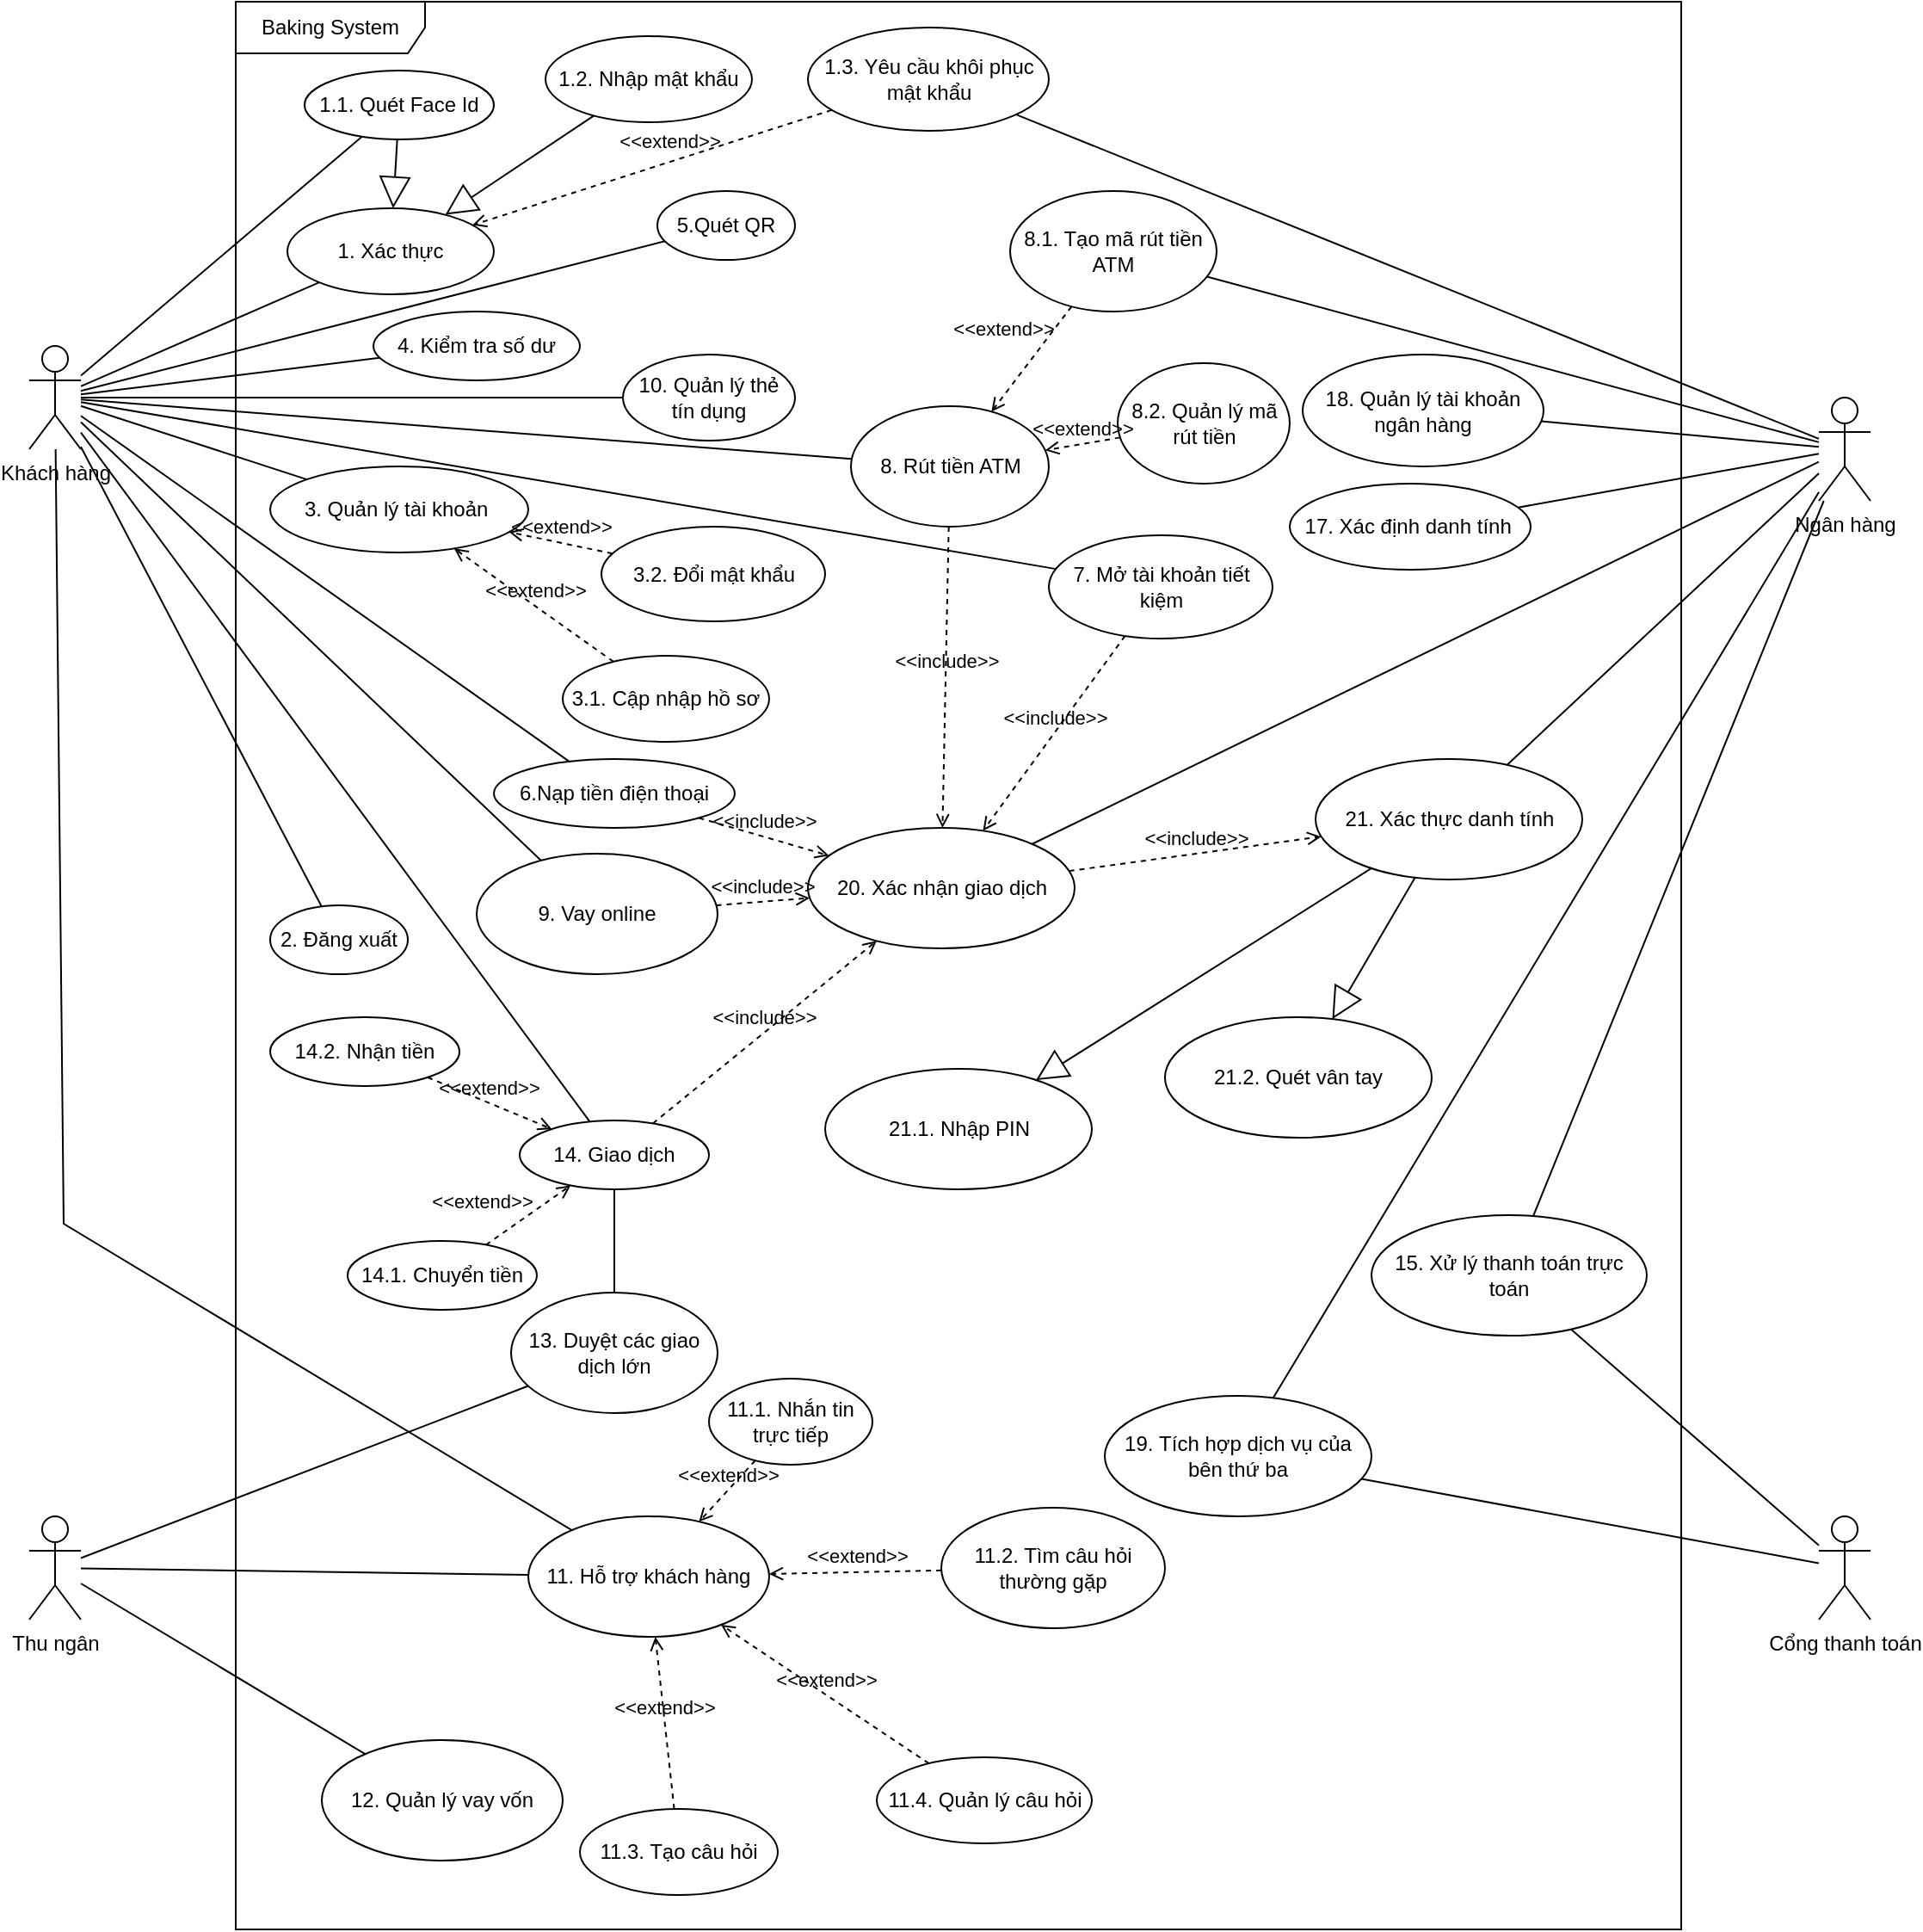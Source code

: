 <mxfile version="26.0.16">
  <diagram name="Page-1" id="_poZbObsLEnLOh7pFezw">
    <mxGraphModel dx="1044" dy="1930" grid="1" gridSize="10" guides="1" tooltips="1" connect="1" arrows="1" fold="1" page="1" pageScale="1" pageWidth="850" pageHeight="1100" math="0" shadow="0">
      <root>
        <mxCell id="0" />
        <mxCell id="1" parent="0" />
        <mxCell id="_Nw6DjDftG40vSoAcGvt-46" style="rounded=0;orthogonalLoop=1;jettySize=auto;html=1;endArrow=none;endFill=0;" parent="1" source="_Nw6DjDftG40vSoAcGvt-1" target="_Nw6DjDftG40vSoAcGvt-6" edge="1">
          <mxGeometry relative="1" as="geometry" />
        </mxCell>
        <mxCell id="_Nw6DjDftG40vSoAcGvt-1" value="Khách hàng" style="shape=umlActor;verticalLabelPosition=bottom;verticalAlign=top;html=1;" parent="1" vertex="1">
          <mxGeometry x="520" y="-280" width="30" height="60" as="geometry" />
        </mxCell>
        <mxCell id="_Nw6DjDftG40vSoAcGvt-2" value="Thu ngân" style="shape=umlActor;verticalLabelPosition=bottom;verticalAlign=top;html=1;" parent="1" vertex="1">
          <mxGeometry x="520" y="400" width="30" height="60" as="geometry" />
        </mxCell>
        <mxCell id="_Nw6DjDftG40vSoAcGvt-3" value="Ngân hàng&lt;div&gt;&lt;br&gt;&lt;/div&gt;" style="shape=umlActor;verticalLabelPosition=bottom;verticalAlign=top;html=1;" parent="1" vertex="1">
          <mxGeometry x="1560" y="-250" width="30" height="60" as="geometry" />
        </mxCell>
        <mxCell id="_Nw6DjDftG40vSoAcGvt-5" value="Cổng thanh toán" style="shape=umlActor;verticalLabelPosition=bottom;verticalAlign=top;html=1;" parent="1" vertex="1">
          <mxGeometry x="1560" y="400" width="30" height="60" as="geometry" />
        </mxCell>
        <mxCell id="_Nw6DjDftG40vSoAcGvt-6" value="1. Xác thực" style="ellipse;whiteSpace=wrap;html=1;" parent="1" vertex="1">
          <mxGeometry x="670" y="-360" width="120" height="50" as="geometry" />
        </mxCell>
        <mxCell id="_Nw6DjDftG40vSoAcGvt-7" value="2. Đăng xuất" style="ellipse;whiteSpace=wrap;html=1;" parent="1" vertex="1">
          <mxGeometry x="660" y="45" width="80" height="40" as="geometry" />
        </mxCell>
        <mxCell id="_Nw6DjDftG40vSoAcGvt-8" value="1.1. Quét Face Id" style="ellipse;whiteSpace=wrap;html=1;" parent="1" vertex="1">
          <mxGeometry x="680" y="-440" width="110" height="40" as="geometry" />
        </mxCell>
        <mxCell id="_Nw6DjDftG40vSoAcGvt-9" value="1.2. Nhập mật khẩu" style="ellipse;whiteSpace=wrap;html=1;" parent="1" vertex="1">
          <mxGeometry x="820" y="-460" width="120" height="50" as="geometry" />
        </mxCell>
        <mxCell id="_Nw6DjDftG40vSoAcGvt-10" value="1.3. Yêu cầu khôi phục mật khẩu" style="ellipse;whiteSpace=wrap;html=1;" parent="1" vertex="1">
          <mxGeometry x="972.5" y="-465" width="140" height="60" as="geometry" />
        </mxCell>
        <mxCell id="_Nw6DjDftG40vSoAcGvt-12" value="4. Kiểm tra số dư" style="ellipse;whiteSpace=wrap;html=1;" parent="1" vertex="1">
          <mxGeometry x="720" y="-300" width="120" height="40" as="geometry" />
        </mxCell>
        <mxCell id="_Nw6DjDftG40vSoAcGvt-13" value="5.Quét QR" style="ellipse;whiteSpace=wrap;html=1;" parent="1" vertex="1">
          <mxGeometry x="885" y="-370" width="80" height="40" as="geometry" />
        </mxCell>
        <mxCell id="_Nw6DjDftG40vSoAcGvt-14" value="6.Nạp tiền điện thoại" style="ellipse;whiteSpace=wrap;html=1;" parent="1" vertex="1">
          <mxGeometry x="790" y="-40" width="140" height="40" as="geometry" />
        </mxCell>
        <mxCell id="_Nw6DjDftG40vSoAcGvt-15" value="7. Mở tài khoản tiết kiệm" style="ellipse;whiteSpace=wrap;html=1;" parent="1" vertex="1">
          <mxGeometry x="1112.5" y="-170" width="130" height="60" as="geometry" />
        </mxCell>
        <mxCell id="_Nw6DjDftG40vSoAcGvt-16" value="8. Rút tiền ATM" style="ellipse;whiteSpace=wrap;html=1;" parent="1" vertex="1">
          <mxGeometry x="997.5" y="-245" width="115" height="70" as="geometry" />
        </mxCell>
        <mxCell id="_Nw6DjDftG40vSoAcGvt-18" value="&lt;p data-pm-slice=&quot;0 0 []&quot;&gt;8.2. Quản lý mã rút tiền&lt;/p&gt;" style="ellipse;whiteSpace=wrap;html=1;" parent="1" vertex="1">
          <mxGeometry x="1152.5" y="-270" width="100" height="70" as="geometry" />
        </mxCell>
        <mxCell id="_Nw6DjDftG40vSoAcGvt-19" value="9. Vay online" style="ellipse;whiteSpace=wrap;html=1;" parent="1" vertex="1">
          <mxGeometry x="780" y="15" width="140" height="70" as="geometry" />
        </mxCell>
        <mxCell id="_Nw6DjDftG40vSoAcGvt-20" value="10. Quản lý thẻ tín dụng" style="ellipse;whiteSpace=wrap;html=1;" parent="1" vertex="1">
          <mxGeometry x="865" y="-275" width="100" height="50" as="geometry" />
        </mxCell>
        <mxCell id="_Nw6DjDftG40vSoAcGvt-21" value="11. Hỗ trợ khách hàng" style="ellipse;whiteSpace=wrap;html=1;" parent="1" vertex="1">
          <mxGeometry x="810" y="400" width="140" height="70" as="geometry" />
        </mxCell>
        <mxCell id="_Nw6DjDftG40vSoAcGvt-22" value="12. Quản lý vay vốn" style="ellipse;whiteSpace=wrap;html=1;" parent="1" vertex="1">
          <mxGeometry x="690" y="530" width="140" height="70" as="geometry" />
        </mxCell>
        <mxCell id="_Nw6DjDftG40vSoAcGvt-23" value="13. Duyệt các giao dịch lớn" style="ellipse;whiteSpace=wrap;html=1;" parent="1" vertex="1">
          <mxGeometry x="800" y="270" width="120" height="70" as="geometry" />
        </mxCell>
        <mxCell id="_Nw6DjDftG40vSoAcGvt-28" value="3. Quản lý tài khoản&amp;nbsp;" style="ellipse;whiteSpace=wrap;html=1;" parent="1" vertex="1">
          <mxGeometry x="660" y="-210" width="150" height="50" as="geometry" />
        </mxCell>
        <mxCell id="_Nw6DjDftG40vSoAcGvt-29" value="3.1. Cập nhập hồ sơ" style="ellipse;whiteSpace=wrap;html=1;" parent="1" vertex="1">
          <mxGeometry x="830" y="-100" width="120" height="50" as="geometry" />
        </mxCell>
        <mxCell id="_Nw6DjDftG40vSoAcGvt-30" value="3.2. Đổi mật khẩu" style="ellipse;whiteSpace=wrap;html=1;" parent="1" vertex="1">
          <mxGeometry x="852.5" y="-175" width="130" height="55" as="geometry" />
        </mxCell>
        <mxCell id="_Nw6DjDftG40vSoAcGvt-31" value="Baking System" style="shape=umlFrame;whiteSpace=wrap;html=1;pointerEvents=0;width=110;height=30;" parent="1" vertex="1">
          <mxGeometry x="640" y="-480" width="840" height="1120" as="geometry" />
        </mxCell>
        <mxCell id="_Nw6DjDftG40vSoAcGvt-34" value="14. Giao dịch" style="ellipse;whiteSpace=wrap;html=1;" parent="1" vertex="1">
          <mxGeometry x="805" y="170" width="110" height="40" as="geometry" />
        </mxCell>
        <mxCell id="_Nw6DjDftG40vSoAcGvt-35" value="15. Xử lý thanh toán trực toán" style="ellipse;whiteSpace=wrap;html=1;" parent="1" vertex="1">
          <mxGeometry x="1300" y="225" width="160" height="70" as="geometry" />
        </mxCell>
        <mxCell id="_Nw6DjDftG40vSoAcGvt-37" value="17.&amp;nbsp;Xác định danh tính&amp;nbsp;" style="ellipse;whiteSpace=wrap;html=1;" parent="1" vertex="1">
          <mxGeometry x="1252.5" y="-200" width="140" height="50" as="geometry" />
        </mxCell>
        <mxCell id="_Nw6DjDftG40vSoAcGvt-38" value="18. Quản lý tài khoản ngân hàng" style="ellipse;whiteSpace=wrap;html=1;" parent="1" vertex="1">
          <mxGeometry x="1260" y="-275" width="140" height="65" as="geometry" />
        </mxCell>
        <mxCell id="_Nw6DjDftG40vSoAcGvt-39" value="19.&amp;nbsp;Tích hợp dịch vụ của bên thứ ba" style="ellipse;whiteSpace=wrap;html=1;" parent="1" vertex="1">
          <mxGeometry x="1145" y="330" width="155" height="70" as="geometry" />
        </mxCell>
        <mxCell id="_Nw6DjDftG40vSoAcGvt-47" style="rounded=0;orthogonalLoop=1;jettySize=auto;html=1;endArrow=none;endFill=0;" parent="1" source="_Nw6DjDftG40vSoAcGvt-1" target="_Nw6DjDftG40vSoAcGvt-8" edge="1">
          <mxGeometry relative="1" as="geometry">
            <mxPoint x="560" y="-240" as="sourcePoint" />
            <mxPoint x="730" y="-280" as="targetPoint" />
          </mxGeometry>
        </mxCell>
        <mxCell id="_Nw6DjDftG40vSoAcGvt-48" style="rounded=0;orthogonalLoop=1;jettySize=auto;html=1;endArrow=none;endFill=0;" parent="1" source="_Nw6DjDftG40vSoAcGvt-1" target="_Nw6DjDftG40vSoAcGvt-13" edge="1">
          <mxGeometry relative="1" as="geometry">
            <mxPoint x="560" y="-245" as="sourcePoint" />
            <mxPoint x="684" y="-289" as="targetPoint" />
          </mxGeometry>
        </mxCell>
        <mxCell id="_Nw6DjDftG40vSoAcGvt-49" style="rounded=0;orthogonalLoop=1;jettySize=auto;html=1;endArrow=none;endFill=0;" parent="1" source="_Nw6DjDftG40vSoAcGvt-1" target="_Nw6DjDftG40vSoAcGvt-14" edge="1">
          <mxGeometry relative="1" as="geometry">
            <mxPoint x="560" y="-238" as="sourcePoint" />
            <mxPoint x="806" y="-205" as="targetPoint" />
          </mxGeometry>
        </mxCell>
        <mxCell id="_Nw6DjDftG40vSoAcGvt-50" style="rounded=0;orthogonalLoop=1;jettySize=auto;html=1;endArrow=none;endFill=0;" parent="1" source="_Nw6DjDftG40vSoAcGvt-1" target="_Nw6DjDftG40vSoAcGvt-7" edge="1">
          <mxGeometry relative="1" as="geometry">
            <mxPoint x="560" y="-236" as="sourcePoint" />
            <mxPoint x="854" y="-153" as="targetPoint" />
          </mxGeometry>
        </mxCell>
        <mxCell id="_Nw6DjDftG40vSoAcGvt-51" style="rounded=0;orthogonalLoop=1;jettySize=auto;html=1;endArrow=none;endFill=0;" parent="1" source="_Nw6DjDftG40vSoAcGvt-1" target="_Nw6DjDftG40vSoAcGvt-20" edge="1">
          <mxGeometry relative="1" as="geometry">
            <mxPoint x="560" y="-221" as="sourcePoint" />
            <mxPoint x="715" y="-29" as="targetPoint" />
          </mxGeometry>
        </mxCell>
        <mxCell id="_Nw6DjDftG40vSoAcGvt-52" style="rounded=0;orthogonalLoop=1;jettySize=auto;html=1;endArrow=none;endFill=0;" parent="1" source="_Nw6DjDftG40vSoAcGvt-1" target="_Nw6DjDftG40vSoAcGvt-15" edge="1">
          <mxGeometry relative="1" as="geometry">
            <mxPoint x="560" y="-231" as="sourcePoint" />
            <mxPoint x="825" y="-72" as="targetPoint" />
          </mxGeometry>
        </mxCell>
        <mxCell id="_Nw6DjDftG40vSoAcGvt-53" style="rounded=0;orthogonalLoop=1;jettySize=auto;html=1;endArrow=none;endFill=0;" parent="1" source="_Nw6DjDftG40vSoAcGvt-1" target="_Nw6DjDftG40vSoAcGvt-34" edge="1">
          <mxGeometry relative="1" as="geometry">
            <mxPoint x="570" y="-221" as="sourcePoint" />
            <mxPoint x="835" y="-62" as="targetPoint" />
          </mxGeometry>
        </mxCell>
        <mxCell id="_Nw6DjDftG40vSoAcGvt-54" style="rounded=0;orthogonalLoop=1;jettySize=auto;html=1;endArrow=none;endFill=0;" parent="1" source="_Nw6DjDftG40vSoAcGvt-1" target="_Nw6DjDftG40vSoAcGvt-12" edge="1">
          <mxGeometry relative="1" as="geometry">
            <mxPoint x="560" y="-241" as="sourcePoint" />
            <mxPoint x="940" y="-258" as="targetPoint" />
          </mxGeometry>
        </mxCell>
        <mxCell id="_Nw6DjDftG40vSoAcGvt-55" style="rounded=0;orthogonalLoop=1;jettySize=auto;html=1;endArrow=none;endFill=0;" parent="1" source="_Nw6DjDftG40vSoAcGvt-1" target="_Nw6DjDftG40vSoAcGvt-28" edge="1">
          <mxGeometry relative="1" as="geometry">
            <mxPoint x="560" y="-230" as="sourcePoint" />
            <mxPoint x="808" y="-66" as="targetPoint" />
          </mxGeometry>
        </mxCell>
        <mxCell id="_Nw6DjDftG40vSoAcGvt-56" value="&amp;lt;&amp;lt;extend&amp;gt;&amp;gt;" style="html=1;verticalAlign=bottom;labelBackgroundColor=none;endArrow=open;endFill=0;dashed=1;rounded=0;" parent="1" source="_Nw6DjDftG40vSoAcGvt-29" target="_Nw6DjDftG40vSoAcGvt-28" edge="1">
          <mxGeometry x="-0.011" width="160" relative="1" as="geometry">
            <mxPoint x="820" y="20" as="sourcePoint" />
            <mxPoint x="980" y="20" as="targetPoint" />
            <mxPoint as="offset" />
          </mxGeometry>
        </mxCell>
        <mxCell id="_Nw6DjDftG40vSoAcGvt-57" value="&amp;lt;&amp;lt;extend&amp;gt;&amp;gt;" style="html=1;verticalAlign=bottom;labelBackgroundColor=none;endArrow=open;endFill=0;dashed=1;rounded=0;" parent="1" source="_Nw6DjDftG40vSoAcGvt-30" target="_Nw6DjDftG40vSoAcGvt-28" edge="1">
          <mxGeometry width="160" relative="1" as="geometry">
            <mxPoint x="978" y="66" as="sourcePoint" />
            <mxPoint x="1010" y="24" as="targetPoint" />
          </mxGeometry>
        </mxCell>
        <mxCell id="_Nw6DjDftG40vSoAcGvt-59" style="rounded=0;orthogonalLoop=1;jettySize=auto;html=1;endArrow=none;endFill=0;" parent="1" source="_Nw6DjDftG40vSoAcGvt-1" target="_Nw6DjDftG40vSoAcGvt-19" edge="1">
          <mxGeometry relative="1" as="geometry">
            <mxPoint x="560" y="-221" as="sourcePoint" />
            <mxPoint x="715" y="-29" as="targetPoint" />
          </mxGeometry>
        </mxCell>
        <mxCell id="_Nw6DjDftG40vSoAcGvt-60" style="rounded=0;orthogonalLoop=1;jettySize=auto;html=1;endArrow=none;endFill=0;" parent="1" source="_Nw6DjDftG40vSoAcGvt-1" target="_Nw6DjDftG40vSoAcGvt-16" edge="1">
          <mxGeometry relative="1" as="geometry">
            <mxPoint x="560" y="-239" as="sourcePoint" />
            <mxPoint x="790" y="-231" as="targetPoint" />
          </mxGeometry>
        </mxCell>
        <mxCell id="_Nw6DjDftG40vSoAcGvt-61" value="&amp;lt;&amp;lt;extend&amp;gt;&amp;gt;" style="html=1;verticalAlign=bottom;labelBackgroundColor=none;endArrow=open;endFill=0;dashed=1;rounded=0;" parent="1" source="YAgFSowwPV8T4sW8ivk9-3" target="_Nw6DjDftG40vSoAcGvt-16" edge="1">
          <mxGeometry x="0.081" y="-18" width="160" relative="1" as="geometry">
            <mxPoint x="1101.589" y="-338.112" as="sourcePoint" />
            <mxPoint x="1210" y="-360" as="targetPoint" />
            <mxPoint as="offset" />
          </mxGeometry>
        </mxCell>
        <mxCell id="_Nw6DjDftG40vSoAcGvt-62" value="&amp;lt;&amp;lt;extend&amp;gt;&amp;gt;" style="html=1;verticalAlign=bottom;labelBackgroundColor=none;endArrow=open;endFill=0;dashed=1;rounded=0;" parent="1" source="_Nw6DjDftG40vSoAcGvt-18" target="_Nw6DjDftG40vSoAcGvt-16" edge="1">
          <mxGeometry width="160" relative="1" as="geometry">
            <mxPoint x="1134" y="-252" as="sourcePoint" />
            <mxPoint x="1080" y="-239" as="targetPoint" />
          </mxGeometry>
        </mxCell>
        <mxCell id="_Nw6DjDftG40vSoAcGvt-63" style="rounded=0;orthogonalLoop=1;jettySize=auto;html=1;endArrow=none;endFill=0;" parent="1" source="_Nw6DjDftG40vSoAcGvt-2" target="_Nw6DjDftG40vSoAcGvt-21" edge="1">
          <mxGeometry relative="1" as="geometry">
            <mxPoint x="540" y="470" as="sourcePoint" />
            <mxPoint x="715" y="-29" as="targetPoint" />
          </mxGeometry>
        </mxCell>
        <mxCell id="_Nw6DjDftG40vSoAcGvt-64" style="rounded=0;orthogonalLoop=1;jettySize=auto;html=1;endArrow=none;endFill=0;" parent="1" source="_Nw6DjDftG40vSoAcGvt-2" target="_Nw6DjDftG40vSoAcGvt-22" edge="1">
          <mxGeometry relative="1" as="geometry">
            <mxPoint x="550" y="480" as="sourcePoint" />
            <mxPoint x="710" y="433" as="targetPoint" />
          </mxGeometry>
        </mxCell>
        <mxCell id="_Nw6DjDftG40vSoAcGvt-65" style="rounded=0;orthogonalLoop=1;jettySize=auto;html=1;endArrow=none;endFill=0;" parent="1" source="_Nw6DjDftG40vSoAcGvt-2" target="_Nw6DjDftG40vSoAcGvt-23" edge="1">
          <mxGeometry relative="1" as="geometry">
            <mxPoint x="560" y="438" as="sourcePoint" />
            <mxPoint x="702" y="422" as="targetPoint" />
          </mxGeometry>
        </mxCell>
        <mxCell id="_Nw6DjDftG40vSoAcGvt-66" style="rounded=0;orthogonalLoop=1;jettySize=auto;html=1;endArrow=none;endFill=0;" parent="1" source="_Nw6DjDftG40vSoAcGvt-3" target="_Nw6DjDftG40vSoAcGvt-38" edge="1">
          <mxGeometry relative="1" as="geometry">
            <mxPoint x="560" y="-241" as="sourcePoint" />
            <mxPoint x="846" y="-266" as="targetPoint" />
          </mxGeometry>
        </mxCell>
        <mxCell id="_Nw6DjDftG40vSoAcGvt-67" style="rounded=0;orthogonalLoop=1;jettySize=auto;html=1;endArrow=none;endFill=0;" parent="1" source="_Nw6DjDftG40vSoAcGvt-3" target="_Nw6DjDftG40vSoAcGvt-37" edge="1">
          <mxGeometry relative="1" as="geometry">
            <mxPoint x="1580" y="-210" as="sourcePoint" />
            <mxPoint x="1397" y="-169" as="targetPoint" />
          </mxGeometry>
        </mxCell>
        <mxCell id="YAgFSowwPV8T4sW8ivk9-3" value="8.1. Tạo mã rút tiền ATM" style="ellipse;whiteSpace=wrap;html=1;" parent="1" vertex="1">
          <mxGeometry x="1090" y="-370" width="120" height="70" as="geometry" />
        </mxCell>
        <mxCell id="YAgFSowwPV8T4sW8ivk9-31" value="" style="endArrow=block;endSize=16;endFill=0;html=1;rounded=0;" parent="1" source="_Nw6DjDftG40vSoAcGvt-8" target="_Nw6DjDftG40vSoAcGvt-6" edge="1">
          <mxGeometry width="160" relative="1" as="geometry">
            <mxPoint x="580" y="-430" as="sourcePoint" />
            <mxPoint x="740" y="-430" as="targetPoint" />
          </mxGeometry>
        </mxCell>
        <mxCell id="YAgFSowwPV8T4sW8ivk9-32" value="" style="endArrow=block;endSize=16;endFill=0;html=1;rounded=0;" parent="1" source="_Nw6DjDftG40vSoAcGvt-9" target="_Nw6DjDftG40vSoAcGvt-6" edge="1">
          <mxGeometry width="160" relative="1" as="geometry">
            <mxPoint x="742" y="-390" as="sourcePoint" />
            <mxPoint x="734" y="-330" as="targetPoint" />
          </mxGeometry>
        </mxCell>
        <mxCell id="YAgFSowwPV8T4sW8ivk9-33" value="&amp;lt;&amp;lt;extend&amp;gt;&amp;gt;" style="html=1;verticalAlign=bottom;labelBackgroundColor=none;endArrow=open;endFill=0;dashed=1;rounded=0;" parent="1" source="_Nw6DjDftG40vSoAcGvt-10" target="_Nw6DjDftG40vSoAcGvt-6" edge="1">
          <mxGeometry x="-0.1" y="-3" width="160" relative="1" as="geometry">
            <mxPoint x="1120" y="-325" as="sourcePoint" />
            <mxPoint x="1051" y="-256" as="targetPoint" />
            <mxPoint as="offset" />
          </mxGeometry>
        </mxCell>
        <mxCell id="YAgFSowwPV8T4sW8ivk9-34" style="rounded=0;orthogonalLoop=1;jettySize=auto;html=1;endArrow=none;endFill=0;" parent="1" source="_Nw6DjDftG40vSoAcGvt-3" target="YAgFSowwPV8T4sW8ivk9-3" edge="1">
          <mxGeometry relative="1" as="geometry">
            <mxPoint x="1570" y="-272" as="sourcePoint" />
            <mxPoint x="1389" y="-173" as="targetPoint" />
          </mxGeometry>
        </mxCell>
        <mxCell id="YAgFSowwPV8T4sW8ivk9-36" value="14.1. Chuyển tiền" style="ellipse;whiteSpace=wrap;html=1;" parent="1" vertex="1">
          <mxGeometry x="705" y="240" width="110" height="40" as="geometry" />
        </mxCell>
        <mxCell id="YAgFSowwPV8T4sW8ivk9-37" value="14.2. Nhận tiền" style="ellipse;whiteSpace=wrap;html=1;" parent="1" vertex="1">
          <mxGeometry x="660" y="110" width="110" height="40" as="geometry" />
        </mxCell>
        <mxCell id="YAgFSowwPV8T4sW8ivk9-38" style="rounded=0;orthogonalLoop=1;jettySize=auto;html=1;endArrow=none;endFill=0;" parent="1" source="_Nw6DjDftG40vSoAcGvt-34" target="_Nw6DjDftG40vSoAcGvt-23" edge="1">
          <mxGeometry relative="1" as="geometry">
            <mxPoint x="560" y="434" as="sourcePoint" />
            <mxPoint x="1004" y="266" as="targetPoint" />
          </mxGeometry>
        </mxCell>
        <mxCell id="YAgFSowwPV8T4sW8ivk9-39" value="&amp;lt;&amp;lt;extend&amp;gt;&amp;gt;" style="html=1;verticalAlign=bottom;labelBackgroundColor=none;endArrow=open;endFill=0;dashed=1;rounded=0;" parent="1" source="YAgFSowwPV8T4sW8ivk9-37" target="_Nw6DjDftG40vSoAcGvt-34" edge="1">
          <mxGeometry x="-0.011" width="160" relative="1" as="geometry">
            <mxPoint x="978" y="81" as="sourcePoint" />
            <mxPoint x="1020" y="24" as="targetPoint" />
            <mxPoint as="offset" />
          </mxGeometry>
        </mxCell>
        <mxCell id="YAgFSowwPV8T4sW8ivk9-40" value="&amp;lt;&amp;lt;extend&amp;gt;&amp;gt;" style="html=1;verticalAlign=bottom;labelBackgroundColor=none;endArrow=open;endFill=0;dashed=1;rounded=0;" parent="1" source="YAgFSowwPV8T4sW8ivk9-36" target="_Nw6DjDftG40vSoAcGvt-34" edge="1">
          <mxGeometry x="-0.744" y="15" width="160" relative="1" as="geometry">
            <mxPoint x="780" y="160" as="sourcePoint" />
            <mxPoint x="805" y="160" as="targetPoint" />
            <mxPoint as="offset" />
          </mxGeometry>
        </mxCell>
        <mxCell id="YAgFSowwPV8T4sW8ivk9-41" style="rounded=0;orthogonalLoop=1;jettySize=auto;html=1;endArrow=none;endFill=0;" parent="1" source="_Nw6DjDftG40vSoAcGvt-5" target="_Nw6DjDftG40vSoAcGvt-35" edge="1">
          <mxGeometry relative="1" as="geometry">
            <mxPoint x="921" y="185" as="sourcePoint" />
            <mxPoint x="1007" y="222" as="targetPoint" />
          </mxGeometry>
        </mxCell>
        <mxCell id="YAgFSowwPV8T4sW8ivk9-42" style="rounded=0;orthogonalLoop=1;jettySize=auto;html=1;endArrow=none;endFill=0;" parent="1" source="_Nw6DjDftG40vSoAcGvt-5" target="_Nw6DjDftG40vSoAcGvt-39" edge="1">
          <mxGeometry relative="1" as="geometry">
            <mxPoint x="1570" y="124" as="sourcePoint" />
            <mxPoint x="1313" y="196" as="targetPoint" />
          </mxGeometry>
        </mxCell>
        <mxCell id="YAgFSowwPV8T4sW8ivk9-46" value="20. Xác nhận giao dịch" style="ellipse;whiteSpace=wrap;html=1;" parent="1" vertex="1">
          <mxGeometry x="972.5" width="155" height="70" as="geometry" />
        </mxCell>
        <mxCell id="YAgFSowwPV8T4sW8ivk9-47" value="21. Xác thực danh tính" style="ellipse;whiteSpace=wrap;html=1;" parent="1" vertex="1">
          <mxGeometry x="1267.5" y="-40" width="155" height="70" as="geometry" />
        </mxCell>
        <mxCell id="YAgFSowwPV8T4sW8ivk9-48" value="21.1. Nhập PIN" style="ellipse;whiteSpace=wrap;html=1;" parent="1" vertex="1">
          <mxGeometry x="982.5" y="140" width="155" height="70" as="geometry" />
        </mxCell>
        <mxCell id="YAgFSowwPV8T4sW8ivk9-49" value="21.2. Quét vân tay" style="ellipse;whiteSpace=wrap;html=1;" parent="1" vertex="1">
          <mxGeometry x="1180" y="110" width="155" height="70" as="geometry" />
        </mxCell>
        <mxCell id="YAgFSowwPV8T4sW8ivk9-50" value="" style="endArrow=block;endSize=16;endFill=0;html=1;rounded=0;" parent="1" source="YAgFSowwPV8T4sW8ivk9-47" target="YAgFSowwPV8T4sW8ivk9-49" edge="1">
          <mxGeometry width="160" relative="1" as="geometry">
            <mxPoint x="1095" y="290" as="sourcePoint" />
            <mxPoint x="1086" y="350" as="targetPoint" />
          </mxGeometry>
        </mxCell>
        <mxCell id="YAgFSowwPV8T4sW8ivk9-51" value="" style="endArrow=block;endSize=16;endFill=0;html=1;rounded=0;" parent="1" source="YAgFSowwPV8T4sW8ivk9-47" target="YAgFSowwPV8T4sW8ivk9-48" edge="1">
          <mxGeometry width="160" relative="1" as="geometry">
            <mxPoint x="1069" y="525" as="sourcePoint" />
            <mxPoint x="1036" y="390" as="targetPoint" />
          </mxGeometry>
        </mxCell>
        <mxCell id="YAgFSowwPV8T4sW8ivk9-52" value="&amp;lt;&amp;lt;include&amp;gt;&amp;gt;" style="html=1;verticalAlign=bottom;labelBackgroundColor=none;endArrow=open;endFill=0;dashed=1;rounded=0;" parent="1" source="YAgFSowwPV8T4sW8ivk9-46" target="YAgFSowwPV8T4sW8ivk9-47" edge="1">
          <mxGeometry width="160" relative="1" as="geometry">
            <mxPoint x="830" y="500" as="sourcePoint" />
            <mxPoint x="990" y="500" as="targetPoint" />
          </mxGeometry>
        </mxCell>
        <mxCell id="YAgFSowwPV8T4sW8ivk9-53" style="rounded=0;orthogonalLoop=1;jettySize=auto;html=1;endArrow=none;endFill=0;" parent="1" source="_Nw6DjDftG40vSoAcGvt-3" target="YAgFSowwPV8T4sW8ivk9-47" edge="1">
          <mxGeometry relative="1" as="geometry">
            <mxPoint x="1560" y="-190" as="sourcePoint" />
            <mxPoint x="1369" y="-108" as="targetPoint" />
          </mxGeometry>
        </mxCell>
        <mxCell id="YAgFSowwPV8T4sW8ivk9-54" style="rounded=0;orthogonalLoop=1;jettySize=auto;html=1;endArrow=none;endFill=0;" parent="1" source="_Nw6DjDftG40vSoAcGvt-3" target="YAgFSowwPV8T4sW8ivk9-46" edge="1">
          <mxGeometry relative="1" as="geometry">
            <mxPoint x="1580" y="-258" as="sourcePoint" />
            <mxPoint x="1359" y="22" as="targetPoint" />
          </mxGeometry>
        </mxCell>
        <mxCell id="YAgFSowwPV8T4sW8ivk9-55" style="rounded=0;orthogonalLoop=1;jettySize=auto;html=1;endArrow=none;endFill=0;" parent="1" source="_Nw6DjDftG40vSoAcGvt-10" target="_Nw6DjDftG40vSoAcGvt-3" edge="1">
          <mxGeometry relative="1" as="geometry">
            <mxPoint x="560" y="-242" as="sourcePoint" />
            <mxPoint x="996" y="-289" as="targetPoint" />
          </mxGeometry>
        </mxCell>
        <mxCell id="YAgFSowwPV8T4sW8ivk9-56" style="rounded=0;orthogonalLoop=1;jettySize=auto;html=1;endArrow=none;endFill=0;" parent="1" source="_Nw6DjDftG40vSoAcGvt-3" target="_Nw6DjDftG40vSoAcGvt-35" edge="1">
          <mxGeometry relative="1" as="geometry">
            <mxPoint x="1570" y="-262" as="sourcePoint" />
            <mxPoint x="1335" y="22" as="targetPoint" />
          </mxGeometry>
        </mxCell>
        <mxCell id="YAgFSowwPV8T4sW8ivk9-57" style="rounded=0;orthogonalLoop=1;jettySize=auto;html=1;endArrow=none;endFill=0;" parent="1" source="_Nw6DjDftG40vSoAcGvt-3" target="_Nw6DjDftG40vSoAcGvt-39" edge="1">
          <mxGeometry relative="1" as="geometry">
            <mxPoint x="1572" y="-250" as="sourcePoint" />
            <mxPoint x="1365" y="211" as="targetPoint" />
          </mxGeometry>
        </mxCell>
        <mxCell id="YAgFSowwPV8T4sW8ivk9-60" value="&amp;lt;&amp;lt;include&amp;gt;&amp;gt;" style="html=1;verticalAlign=bottom;labelBackgroundColor=none;endArrow=open;endFill=0;dashed=1;rounded=0;" parent="1" source="_Nw6DjDftG40vSoAcGvt-19" target="YAgFSowwPV8T4sW8ivk9-46" edge="1">
          <mxGeometry width="160" relative="1" as="geometry">
            <mxPoint x="1173" y="56" as="sourcePoint" />
            <mxPoint x="1289" y="24" as="targetPoint" />
          </mxGeometry>
        </mxCell>
        <mxCell id="YAgFSowwPV8T4sW8ivk9-61" value="&amp;lt;&amp;lt;include&amp;gt;&amp;gt;" style="html=1;verticalAlign=bottom;labelBackgroundColor=none;endArrow=open;endFill=0;dashed=1;rounded=0;" parent="1" source="_Nw6DjDftG40vSoAcGvt-34" target="YAgFSowwPV8T4sW8ivk9-46" edge="1">
          <mxGeometry width="160" relative="1" as="geometry">
            <mxPoint x="938" y="53" as="sourcePoint" />
            <mxPoint x="1033" y="66" as="targetPoint" />
          </mxGeometry>
        </mxCell>
        <mxCell id="YAgFSowwPV8T4sW8ivk9-62" value="&amp;lt;&amp;lt;include&amp;gt;&amp;gt;" style="html=1;verticalAlign=bottom;labelBackgroundColor=none;endArrow=open;endFill=0;dashed=1;rounded=0;" parent="1" source="_Nw6DjDftG40vSoAcGvt-16" target="YAgFSowwPV8T4sW8ivk9-46" edge="1">
          <mxGeometry width="160" relative="1" as="geometry">
            <mxPoint x="948" y="63" as="sourcePoint" />
            <mxPoint x="1043" y="76" as="targetPoint" />
          </mxGeometry>
        </mxCell>
        <mxCell id="YAgFSowwPV8T4sW8ivk9-63" value="&amp;lt;&amp;lt;include&amp;gt;&amp;gt;" style="html=1;verticalAlign=bottom;labelBackgroundColor=none;endArrow=open;endFill=0;dashed=1;rounded=0;" parent="1" source="_Nw6DjDftG40vSoAcGvt-14" target="YAgFSowwPV8T4sW8ivk9-46" edge="1">
          <mxGeometry width="160" relative="1" as="geometry">
            <mxPoint x="1058" y="-165" as="sourcePoint" />
            <mxPoint x="1060" y="10" as="targetPoint" />
          </mxGeometry>
        </mxCell>
        <mxCell id="YAgFSowwPV8T4sW8ivk9-64" value="&amp;lt;&amp;lt;include&amp;gt;&amp;gt;" style="html=1;verticalAlign=bottom;labelBackgroundColor=none;endArrow=open;endFill=0;dashed=1;rounded=0;" parent="1" source="_Nw6DjDftG40vSoAcGvt-15" target="YAgFSowwPV8T4sW8ivk9-46" edge="1">
          <mxGeometry width="160" relative="1" as="geometry">
            <mxPoint x="1058" y="-165" as="sourcePoint" />
            <mxPoint x="1060" y="10" as="targetPoint" />
          </mxGeometry>
        </mxCell>
        <mxCell id="yQVbrtAcDp7nrQ5dOdj8-1" style="rounded=0;orthogonalLoop=1;jettySize=auto;html=1;endArrow=none;endFill=0;" edge="1" parent="1" source="_Nw6DjDftG40vSoAcGvt-1" target="_Nw6DjDftG40vSoAcGvt-21">
          <mxGeometry relative="1" as="geometry">
            <mxPoint x="560" y="-211" as="sourcePoint" />
            <mxPoint x="700" y="56" as="targetPoint" />
            <Array as="points">
              <mxPoint x="540" y="230" />
            </Array>
          </mxGeometry>
        </mxCell>
        <mxCell id="yQVbrtAcDp7nrQ5dOdj8-13" value="11.1. Nhắn tin trực tiếp" style="ellipse;whiteSpace=wrap;html=1;" vertex="1" parent="1">
          <mxGeometry x="915" y="320" width="95" height="50" as="geometry" />
        </mxCell>
        <mxCell id="yQVbrtAcDp7nrQ5dOdj8-14" value="11.2. Tìm câu hỏi thường gặp" style="ellipse;whiteSpace=wrap;html=1;" vertex="1" parent="1">
          <mxGeometry x="1050" y="395" width="130" height="70" as="geometry" />
        </mxCell>
        <mxCell id="yQVbrtAcDp7nrQ5dOdj8-15" value="11.3. Tạo câu hỏi" style="ellipse;whiteSpace=wrap;html=1;" vertex="1" parent="1">
          <mxGeometry x="840" y="570" width="115" height="50" as="geometry" />
        </mxCell>
        <mxCell id="yQVbrtAcDp7nrQ5dOdj8-16" value="11.4. Quản lý câu hỏi" style="ellipse;whiteSpace=wrap;html=1;" vertex="1" parent="1">
          <mxGeometry x="1012.5" y="540" width="125" height="50" as="geometry" />
        </mxCell>
        <mxCell id="yQVbrtAcDp7nrQ5dOdj8-17" value="&amp;lt;&amp;lt;extend&amp;gt;&amp;gt;" style="html=1;verticalAlign=bottom;labelBackgroundColor=none;endArrow=open;endFill=0;dashed=1;rounded=0;" edge="1" parent="1" source="yQVbrtAcDp7nrQ5dOdj8-13" target="_Nw6DjDftG40vSoAcGvt-21">
          <mxGeometry x="-0.011" width="160" relative="1" as="geometry">
            <mxPoint x="762" y="155" as="sourcePoint" />
            <mxPoint x="834" y="185" as="targetPoint" />
            <mxPoint as="offset" />
          </mxGeometry>
        </mxCell>
        <mxCell id="yQVbrtAcDp7nrQ5dOdj8-18" value="&amp;lt;&amp;lt;extend&amp;gt;&amp;gt;" style="html=1;verticalAlign=bottom;labelBackgroundColor=none;endArrow=open;endFill=0;dashed=1;rounded=0;" edge="1" parent="1" source="yQVbrtAcDp7nrQ5dOdj8-14" target="_Nw6DjDftG40vSoAcGvt-21">
          <mxGeometry x="-0.011" width="160" relative="1" as="geometry">
            <mxPoint x="1016" y="396" as="sourcePoint" />
            <mxPoint x="827" y="464" as="targetPoint" />
            <mxPoint as="offset" />
          </mxGeometry>
        </mxCell>
        <mxCell id="yQVbrtAcDp7nrQ5dOdj8-19" value="&amp;lt;&amp;lt;extend&amp;gt;&amp;gt;" style="html=1;verticalAlign=bottom;labelBackgroundColor=none;endArrow=open;endFill=0;dashed=1;rounded=0;" edge="1" parent="1" source="yQVbrtAcDp7nrQ5dOdj8-15" target="_Nw6DjDftG40vSoAcGvt-21">
          <mxGeometry x="-0.011" width="160" relative="1" as="geometry">
            <mxPoint x="952" y="463" as="sourcePoint" />
            <mxPoint x="838" y="477" as="targetPoint" />
            <mxPoint as="offset" />
          </mxGeometry>
        </mxCell>
        <mxCell id="yQVbrtAcDp7nrQ5dOdj8-20" value="&amp;lt;&amp;lt;extend&amp;gt;&amp;gt;" style="html=1;verticalAlign=bottom;labelBackgroundColor=none;endArrow=open;endFill=0;dashed=1;rounded=0;" edge="1" parent="1" source="yQVbrtAcDp7nrQ5dOdj8-16" target="_Nw6DjDftG40vSoAcGvt-21">
          <mxGeometry x="-0.011" width="160" relative="1" as="geometry">
            <mxPoint x="902" y="520" as="sourcePoint" />
            <mxPoint x="832" y="501" as="targetPoint" />
            <mxPoint as="offset" />
          </mxGeometry>
        </mxCell>
      </root>
    </mxGraphModel>
  </diagram>
</mxfile>
